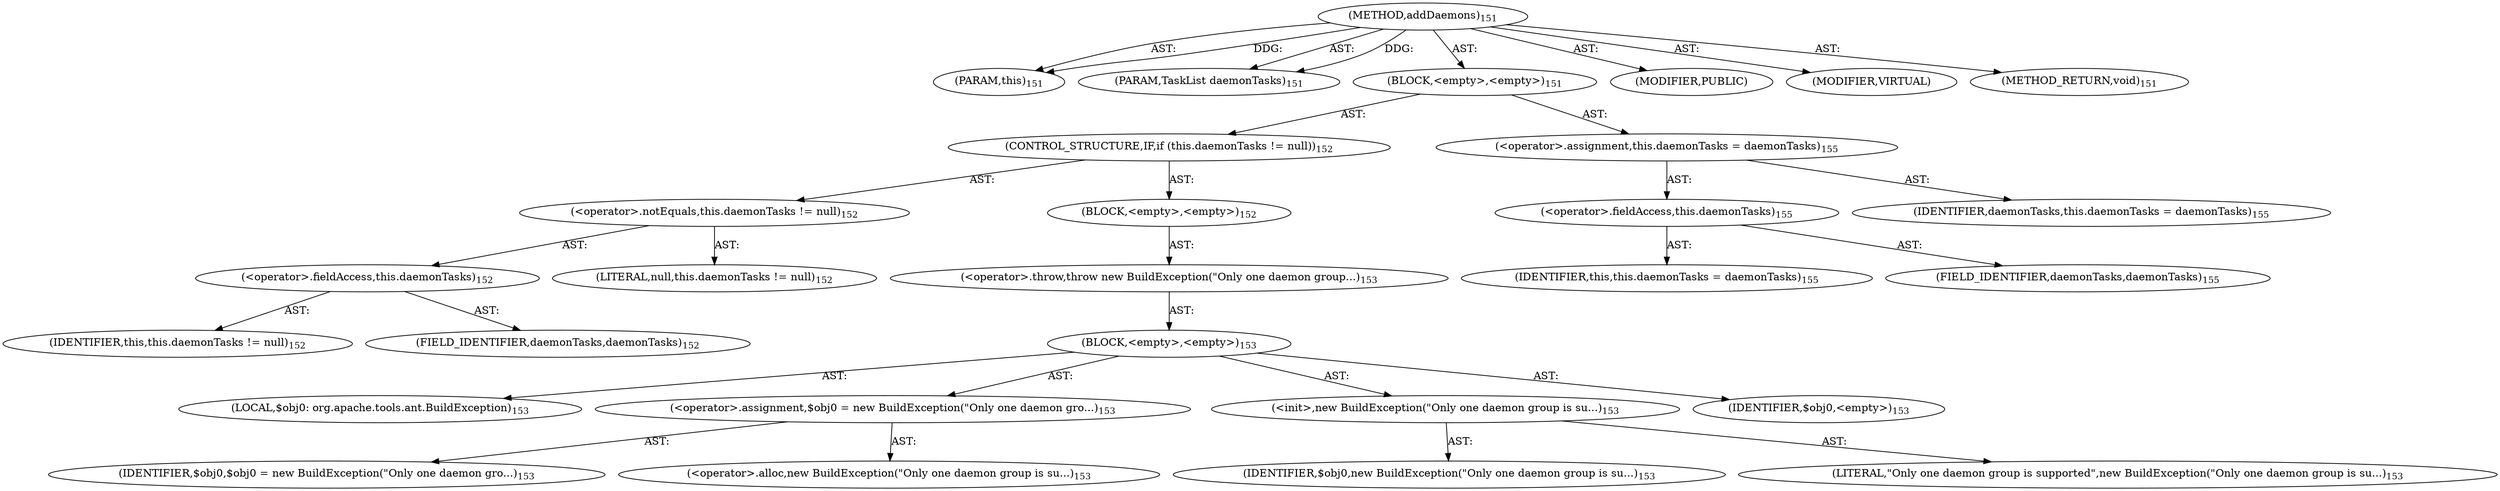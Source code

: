 digraph "addDaemons" {  
"111669149698" [label = <(METHOD,addDaemons)<SUB>151</SUB>> ]
"115964116992" [label = <(PARAM,this)<SUB>151</SUB>> ]
"115964117008" [label = <(PARAM,TaskList daemonTasks)<SUB>151</SUB>> ]
"25769803778" [label = <(BLOCK,&lt;empty&gt;,&lt;empty&gt;)<SUB>151</SUB>> ]
"47244640256" [label = <(CONTROL_STRUCTURE,IF,if (this.daemonTasks != null))<SUB>152</SUB>> ]
"30064771080" [label = <(&lt;operator&gt;.notEquals,this.daemonTasks != null)<SUB>152</SUB>> ]
"30064771081" [label = <(&lt;operator&gt;.fieldAccess,this.daemonTasks)<SUB>152</SUB>> ]
"68719476736" [label = <(IDENTIFIER,this,this.daemonTasks != null)<SUB>152</SUB>> ]
"55834574851" [label = <(FIELD_IDENTIFIER,daemonTasks,daemonTasks)<SUB>152</SUB>> ]
"90194313216" [label = <(LITERAL,null,this.daemonTasks != null)<SUB>152</SUB>> ]
"25769803779" [label = <(BLOCK,&lt;empty&gt;,&lt;empty&gt;)<SUB>152</SUB>> ]
"30064771082" [label = <(&lt;operator&gt;.throw,throw new BuildException(&quot;Only one daemon group...)<SUB>153</SUB>> ]
"25769803780" [label = <(BLOCK,&lt;empty&gt;,&lt;empty&gt;)<SUB>153</SUB>> ]
"94489280513" [label = <(LOCAL,$obj0: org.apache.tools.ant.BuildException)<SUB>153</SUB>> ]
"30064771083" [label = <(&lt;operator&gt;.assignment,$obj0 = new BuildException(&quot;Only one daemon gro...)<SUB>153</SUB>> ]
"68719476759" [label = <(IDENTIFIER,$obj0,$obj0 = new BuildException(&quot;Only one daemon gro...)<SUB>153</SUB>> ]
"30064771084" [label = <(&lt;operator&gt;.alloc,new BuildException(&quot;Only one daemon group is su...)<SUB>153</SUB>> ]
"30064771085" [label = <(&lt;init&gt;,new BuildException(&quot;Only one daemon group is su...)<SUB>153</SUB>> ]
"68719476760" [label = <(IDENTIFIER,$obj0,new BuildException(&quot;Only one daemon group is su...)<SUB>153</SUB>> ]
"90194313217" [label = <(LITERAL,&quot;Only one daemon group is supported&quot;,new BuildException(&quot;Only one daemon group is su...)<SUB>153</SUB>> ]
"68719476761" [label = <(IDENTIFIER,$obj0,&lt;empty&gt;)<SUB>153</SUB>> ]
"30064771086" [label = <(&lt;operator&gt;.assignment,this.daemonTasks = daemonTasks)<SUB>155</SUB>> ]
"30064771087" [label = <(&lt;operator&gt;.fieldAccess,this.daemonTasks)<SUB>155</SUB>> ]
"68719476737" [label = <(IDENTIFIER,this,this.daemonTasks = daemonTasks)<SUB>155</SUB>> ]
"55834574852" [label = <(FIELD_IDENTIFIER,daemonTasks,daemonTasks)<SUB>155</SUB>> ]
"68719476762" [label = <(IDENTIFIER,daemonTasks,this.daemonTasks = daemonTasks)<SUB>155</SUB>> ]
"133143986195" [label = <(MODIFIER,PUBLIC)> ]
"133143986196" [label = <(MODIFIER,VIRTUAL)> ]
"128849018882" [label = <(METHOD_RETURN,void)<SUB>151</SUB>> ]
  "111669149698" -> "115964116992"  [ label = "AST: "] 
  "111669149698" -> "115964117008"  [ label = "AST: "] 
  "111669149698" -> "25769803778"  [ label = "AST: "] 
  "111669149698" -> "133143986195"  [ label = "AST: "] 
  "111669149698" -> "133143986196"  [ label = "AST: "] 
  "111669149698" -> "128849018882"  [ label = "AST: "] 
  "25769803778" -> "47244640256"  [ label = "AST: "] 
  "25769803778" -> "30064771086"  [ label = "AST: "] 
  "47244640256" -> "30064771080"  [ label = "AST: "] 
  "47244640256" -> "25769803779"  [ label = "AST: "] 
  "30064771080" -> "30064771081"  [ label = "AST: "] 
  "30064771080" -> "90194313216"  [ label = "AST: "] 
  "30064771081" -> "68719476736"  [ label = "AST: "] 
  "30064771081" -> "55834574851"  [ label = "AST: "] 
  "25769803779" -> "30064771082"  [ label = "AST: "] 
  "30064771082" -> "25769803780"  [ label = "AST: "] 
  "25769803780" -> "94489280513"  [ label = "AST: "] 
  "25769803780" -> "30064771083"  [ label = "AST: "] 
  "25769803780" -> "30064771085"  [ label = "AST: "] 
  "25769803780" -> "68719476761"  [ label = "AST: "] 
  "30064771083" -> "68719476759"  [ label = "AST: "] 
  "30064771083" -> "30064771084"  [ label = "AST: "] 
  "30064771085" -> "68719476760"  [ label = "AST: "] 
  "30064771085" -> "90194313217"  [ label = "AST: "] 
  "30064771086" -> "30064771087"  [ label = "AST: "] 
  "30064771086" -> "68719476762"  [ label = "AST: "] 
  "30064771087" -> "68719476737"  [ label = "AST: "] 
  "30064771087" -> "55834574852"  [ label = "AST: "] 
  "111669149698" -> "115964116992"  [ label = "DDG: "] 
  "111669149698" -> "115964117008"  [ label = "DDG: "] 
}
